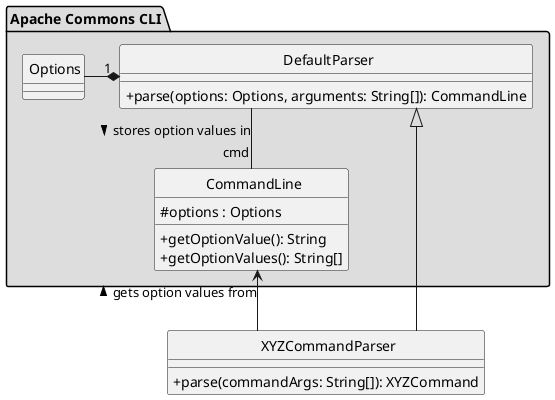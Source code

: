 @startuml

skinparam linetype ortho
skinparam classAttributeIconSize 0
skinparam CircledCharacterFontSize 0
skinparam CircledCharacterRadius 0

class XYZCommandParser {
    + parse(commandArgs: String[]): XYZCommand
}

package "Apache Commons CLI" #DDDDDD {
        class DefaultParser {
            + parse(options: Options, arguments: String[]): CommandLine
        }

        class Options

        class CommandLine {
            # options : Options
            + getOptionValue(): String
            + getOptionValues(): String[]
        }
}

DefaultParser -d- "cmd" CommandLine : > stores option values in
XYZCommandParser -up-|> DefaultParser
DefaultParser "1" *-left- Options
XYZCommandParser -u-> CommandLine : gets option values from >
@enduml

